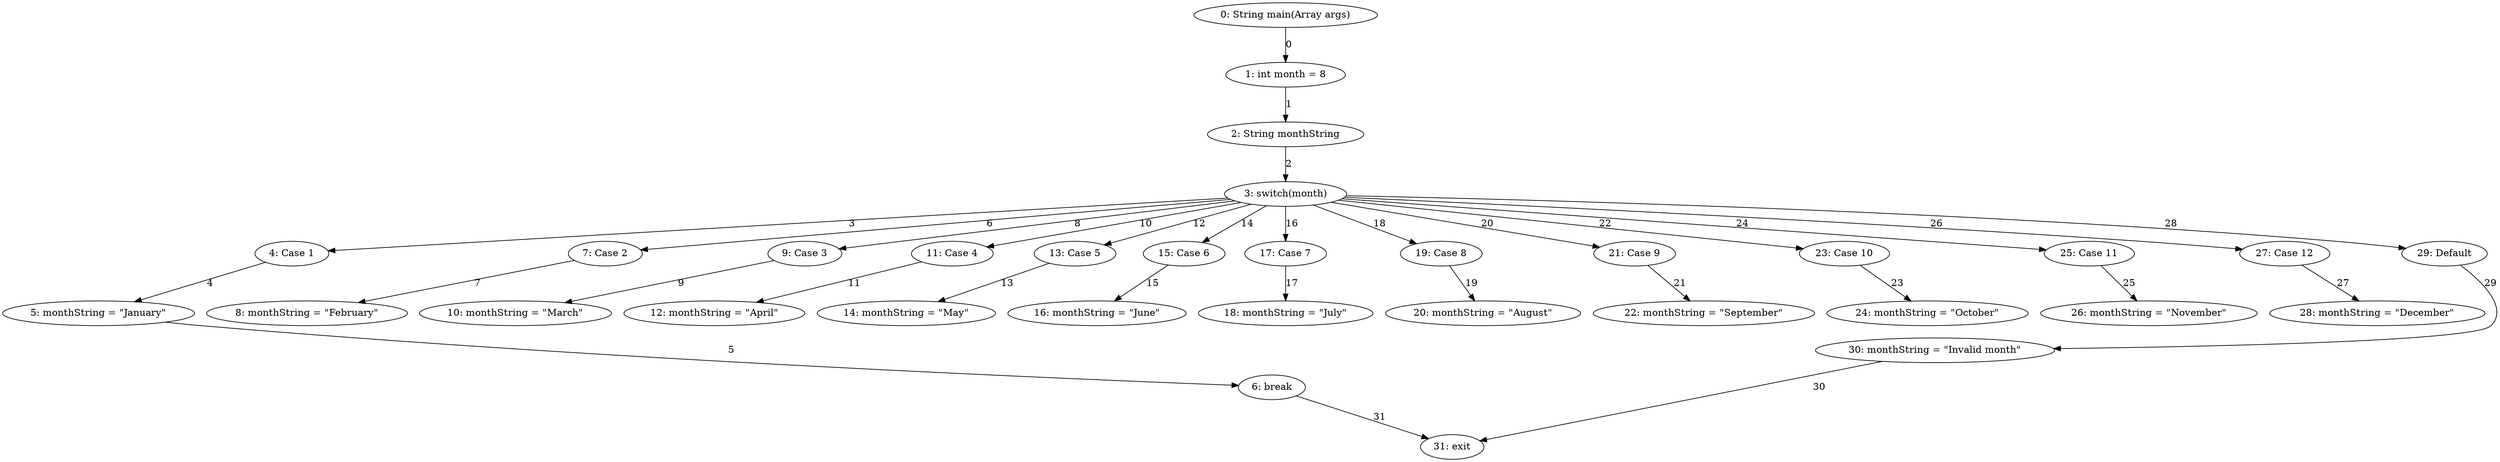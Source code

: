 digraph G {
  1 [ label="0: String main(Array args)" ];
  2 [ label="1: int month = 8" ];
  3 [ label="2: String monthString" ];
  4 [ label="3: switch(month)" ];
  5 [ label="4: Case 1" ];
  6 [ label="5: monthString = \"January\"" ];
  7 [ label="6: break" ];
  8 [ label="7: Case 2" ];
  9 [ label="8: monthString = \"February\"" ];
  10 [ label="9: Case 3" ];
  11 [ label="10: monthString = \"March\"" ];
  12 [ label="11: Case 4" ];
  13 [ label="12: monthString = \"April\"" ];
  14 [ label="13: Case 5" ];
  15 [ label="14: monthString = \"May\"" ];
  16 [ label="15: Case 6" ];
  17 [ label="16: monthString = \"June\"" ];
  18 [ label="17: Case 7" ];
  19 [ label="18: monthString = \"July\"" ];
  20 [ label="19: Case 8" ];
  21 [ label="20: monthString = \"August\"" ];
  22 [ label="21: Case 9" ];
  23 [ label="22: monthString = \"September\"" ];
  24 [ label="23: Case 10" ];
  25 [ label="24: monthString = \"October\"" ];
  26 [ label="25: Case 11" ];
  27 [ label="26: monthString = \"November\"" ];
  28 [ label="27: Case 12" ];
  29 [ label="28: monthString = \"December\"" ];
  30 [ label="29: Default" ];
  31 [ label="30: monthString = \"Invalid month\"" ];
  32 [ label="31: exit" ];
  1 -> 2 [ label="0" ];
  2 -> 3 [ label="1" ];
  3 -> 4 [ label="2" ];
  4 -> 5 [ label="3" ];
  5 -> 6 [ label="4" ];
  6 -> 7 [ label="5" ];
  4 -> 8 [ label="6" ];
  8 -> 9 [ label="7" ];
  4 -> 10 [ label="8" ];
  10 -> 11 [ label="9" ];
  4 -> 12 [ label="10" ];
  12 -> 13 [ label="11" ];
  4 -> 14 [ label="12" ];
  14 -> 15 [ label="13" ];
  4 -> 16 [ label="14" ];
  16 -> 17 [ label="15" ];
  4 -> 18 [ label="16" ];
  18 -> 19 [ label="17" ];
  4 -> 20 [ label="18" ];
  20 -> 21 [ label="19" ];
  4 -> 22 [ label="20" ];
  22 -> 23 [ label="21" ];
  4 -> 24 [ label="22" ];
  24 -> 25 [ label="23" ];
  4 -> 26 [ label="24" ];
  26 -> 27 [ label="25" ];
  4 -> 28 [ label="26" ];
  28 -> 29 [ label="27" ];
  4 -> 30 [ label="28" ];
  30 -> 31 [ label="29" ];
  31 -> 32 [ label="30" ];
  7 -> 32 [ label="31" ];
}
